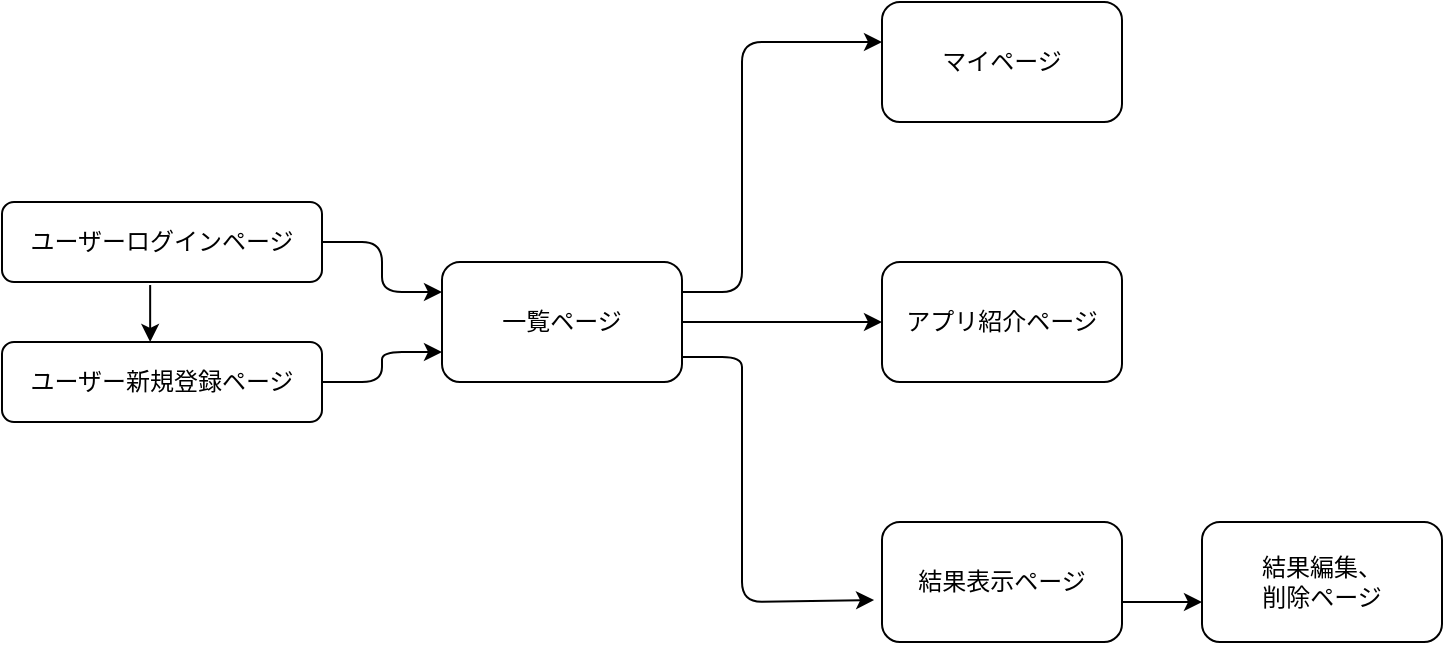 <mxfile>
    <diagram id="fZKu_8BSN9cJrDISfrLW" name="ページ1">
        <mxGraphModel dx="951" dy="627" grid="1" gridSize="10" guides="1" tooltips="1" connect="1" arrows="1" fold="1" page="1" pageScale="1" pageWidth="827" pageHeight="1169" math="0" shadow="0">
            <root>
                <mxCell id="0"/>
                <mxCell id="1" parent="0"/>
                <mxCell id="49" value="ユーザーログインページ" style="rounded=1;whiteSpace=wrap;html=1;" vertex="1" parent="1">
                    <mxGeometry x="60" y="160" width="160" height="40" as="geometry"/>
                </mxCell>
                <mxCell id="50" value="ユーザー新規登録ページ" style="rounded=1;whiteSpace=wrap;html=1;" vertex="1" parent="1">
                    <mxGeometry x="60" y="230" width="160" height="40" as="geometry"/>
                </mxCell>
                <mxCell id="51" value="" style="endArrow=classic;html=1;exitX=0.463;exitY=1.038;exitDx=0;exitDy=0;exitPerimeter=0;entryX=0.463;entryY=0;entryDx=0;entryDy=0;entryPerimeter=0;" edge="1" parent="1" source="49" target="50">
                    <mxGeometry width="50" height="50" relative="1" as="geometry">
                        <mxPoint x="130" y="210" as="sourcePoint"/>
                        <mxPoint x="400" y="250" as="targetPoint"/>
                        <Array as="points"/>
                    </mxGeometry>
                </mxCell>
                <mxCell id="52" value="一覧ページ" style="rounded=1;whiteSpace=wrap;html=1;" vertex="1" parent="1">
                    <mxGeometry x="280" y="190" width="120" height="60" as="geometry"/>
                </mxCell>
                <mxCell id="53" value="" style="endArrow=classic;html=1;entryX=0;entryY=0.25;entryDx=0;entryDy=0;" edge="1" parent="1" target="52">
                    <mxGeometry width="50" height="50" relative="1" as="geometry">
                        <mxPoint x="220" y="180" as="sourcePoint"/>
                        <mxPoint x="250" y="240" as="targetPoint"/>
                        <Array as="points">
                            <mxPoint x="250" y="180"/>
                            <mxPoint x="250" y="205"/>
                        </Array>
                    </mxGeometry>
                </mxCell>
                <mxCell id="54" value="" style="endArrow=classic;html=1;entryX=0;entryY=0.75;entryDx=0;entryDy=0;" edge="1" parent="1" target="52">
                    <mxGeometry width="50" height="50" relative="1" as="geometry">
                        <mxPoint x="220" y="250" as="sourcePoint"/>
                        <mxPoint x="280" y="275" as="targetPoint"/>
                        <Array as="points">
                            <mxPoint x="250" y="250"/>
                            <mxPoint x="250" y="235"/>
                        </Array>
                    </mxGeometry>
                </mxCell>
                <mxCell id="55" value="マイページ" style="rounded=1;whiteSpace=wrap;html=1;" vertex="1" parent="1">
                    <mxGeometry x="500" y="60" width="120" height="60" as="geometry"/>
                </mxCell>
                <mxCell id="56" value="アプリ紹介ページ" style="rounded=1;whiteSpace=wrap;html=1;" vertex="1" parent="1">
                    <mxGeometry x="500" y="190" width="120" height="60" as="geometry"/>
                </mxCell>
                <mxCell id="57" value="結果表示ページ" style="rounded=1;whiteSpace=wrap;html=1;" vertex="1" parent="1">
                    <mxGeometry x="500" y="320" width="120" height="60" as="geometry"/>
                </mxCell>
                <mxCell id="58" value="結果編集、&lt;br&gt;削除ページ" style="rounded=1;whiteSpace=wrap;html=1;" vertex="1" parent="1">
                    <mxGeometry x="660" y="320" width="120" height="60" as="geometry"/>
                </mxCell>
                <mxCell id="59" value="" style="endArrow=classic;html=1;entryX=0;entryY=0.5;entryDx=0;entryDy=0;" edge="1" parent="1" target="56">
                    <mxGeometry width="50" height="50" relative="1" as="geometry">
                        <mxPoint x="400" y="220" as="sourcePoint"/>
                        <mxPoint x="450" y="170" as="targetPoint"/>
                    </mxGeometry>
                </mxCell>
                <mxCell id="60" value="" style="endArrow=classic;html=1;" edge="1" parent="1">
                    <mxGeometry width="50" height="50" relative="1" as="geometry">
                        <mxPoint x="400" y="205" as="sourcePoint"/>
                        <mxPoint x="500" y="80" as="targetPoint"/>
                        <Array as="points">
                            <mxPoint x="430" y="205"/>
                            <mxPoint x="430" y="80"/>
                        </Array>
                    </mxGeometry>
                </mxCell>
                <mxCell id="61" value="" style="endArrow=classic;html=1;entryX=-0.033;entryY=0.65;entryDx=0;entryDy=0;entryPerimeter=0;" edge="1" parent="1" target="57">
                    <mxGeometry width="50" height="50" relative="1" as="geometry">
                        <mxPoint x="400" y="237.5" as="sourcePoint"/>
                        <mxPoint x="460" y="262.5" as="targetPoint"/>
                        <Array as="points">
                            <mxPoint x="430" y="237.5"/>
                            <mxPoint x="430" y="247.5"/>
                            <mxPoint x="430" y="360"/>
                        </Array>
                    </mxGeometry>
                </mxCell>
                <mxCell id="62" value="" style="endArrow=classic;html=1;" edge="1" parent="1">
                    <mxGeometry width="50" height="50" relative="1" as="geometry">
                        <mxPoint x="620" y="360" as="sourcePoint"/>
                        <mxPoint x="660" y="360" as="targetPoint"/>
                    </mxGeometry>
                </mxCell>
            </root>
        </mxGraphModel>
    </diagram>
</mxfile>